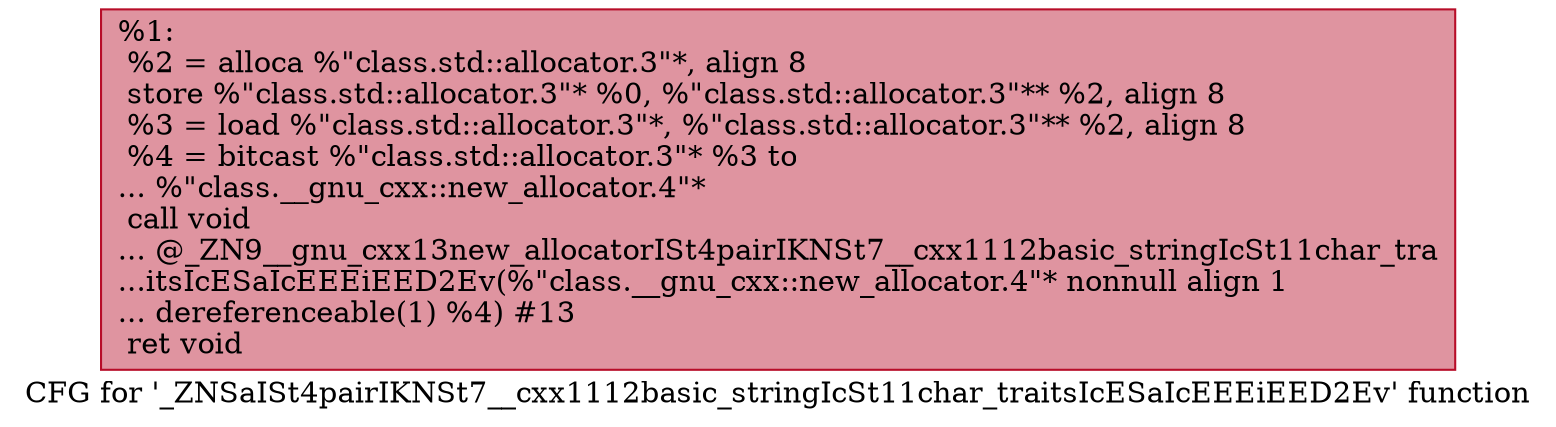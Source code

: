 digraph "CFG for '_ZNSaISt4pairIKNSt7__cxx1112basic_stringIcSt11char_traitsIcESaIcEEEiEED2Ev' function" {
	label="CFG for '_ZNSaISt4pairIKNSt7__cxx1112basic_stringIcSt11char_traitsIcESaIcEEEiEED2Ev' function";

	Node0x55a8467b09b0 [shape=record,color="#b70d28ff", style=filled, fillcolor="#b70d2870",label="{%1:\l  %2 = alloca %\"class.std::allocator.3\"*, align 8\l  store %\"class.std::allocator.3\"* %0, %\"class.std::allocator.3\"** %2, align 8\l  %3 = load %\"class.std::allocator.3\"*, %\"class.std::allocator.3\"** %2, align 8\l  %4 = bitcast %\"class.std::allocator.3\"* %3 to\l... %\"class.__gnu_cxx::new_allocator.4\"*\l  call void\l... @_ZN9__gnu_cxx13new_allocatorISt4pairIKNSt7__cxx1112basic_stringIcSt11char_tra\l...itsIcESaIcEEEiEED2Ev(%\"class.__gnu_cxx::new_allocator.4\"* nonnull align 1\l... dereferenceable(1) %4) #13\l  ret void\l}"];
}
